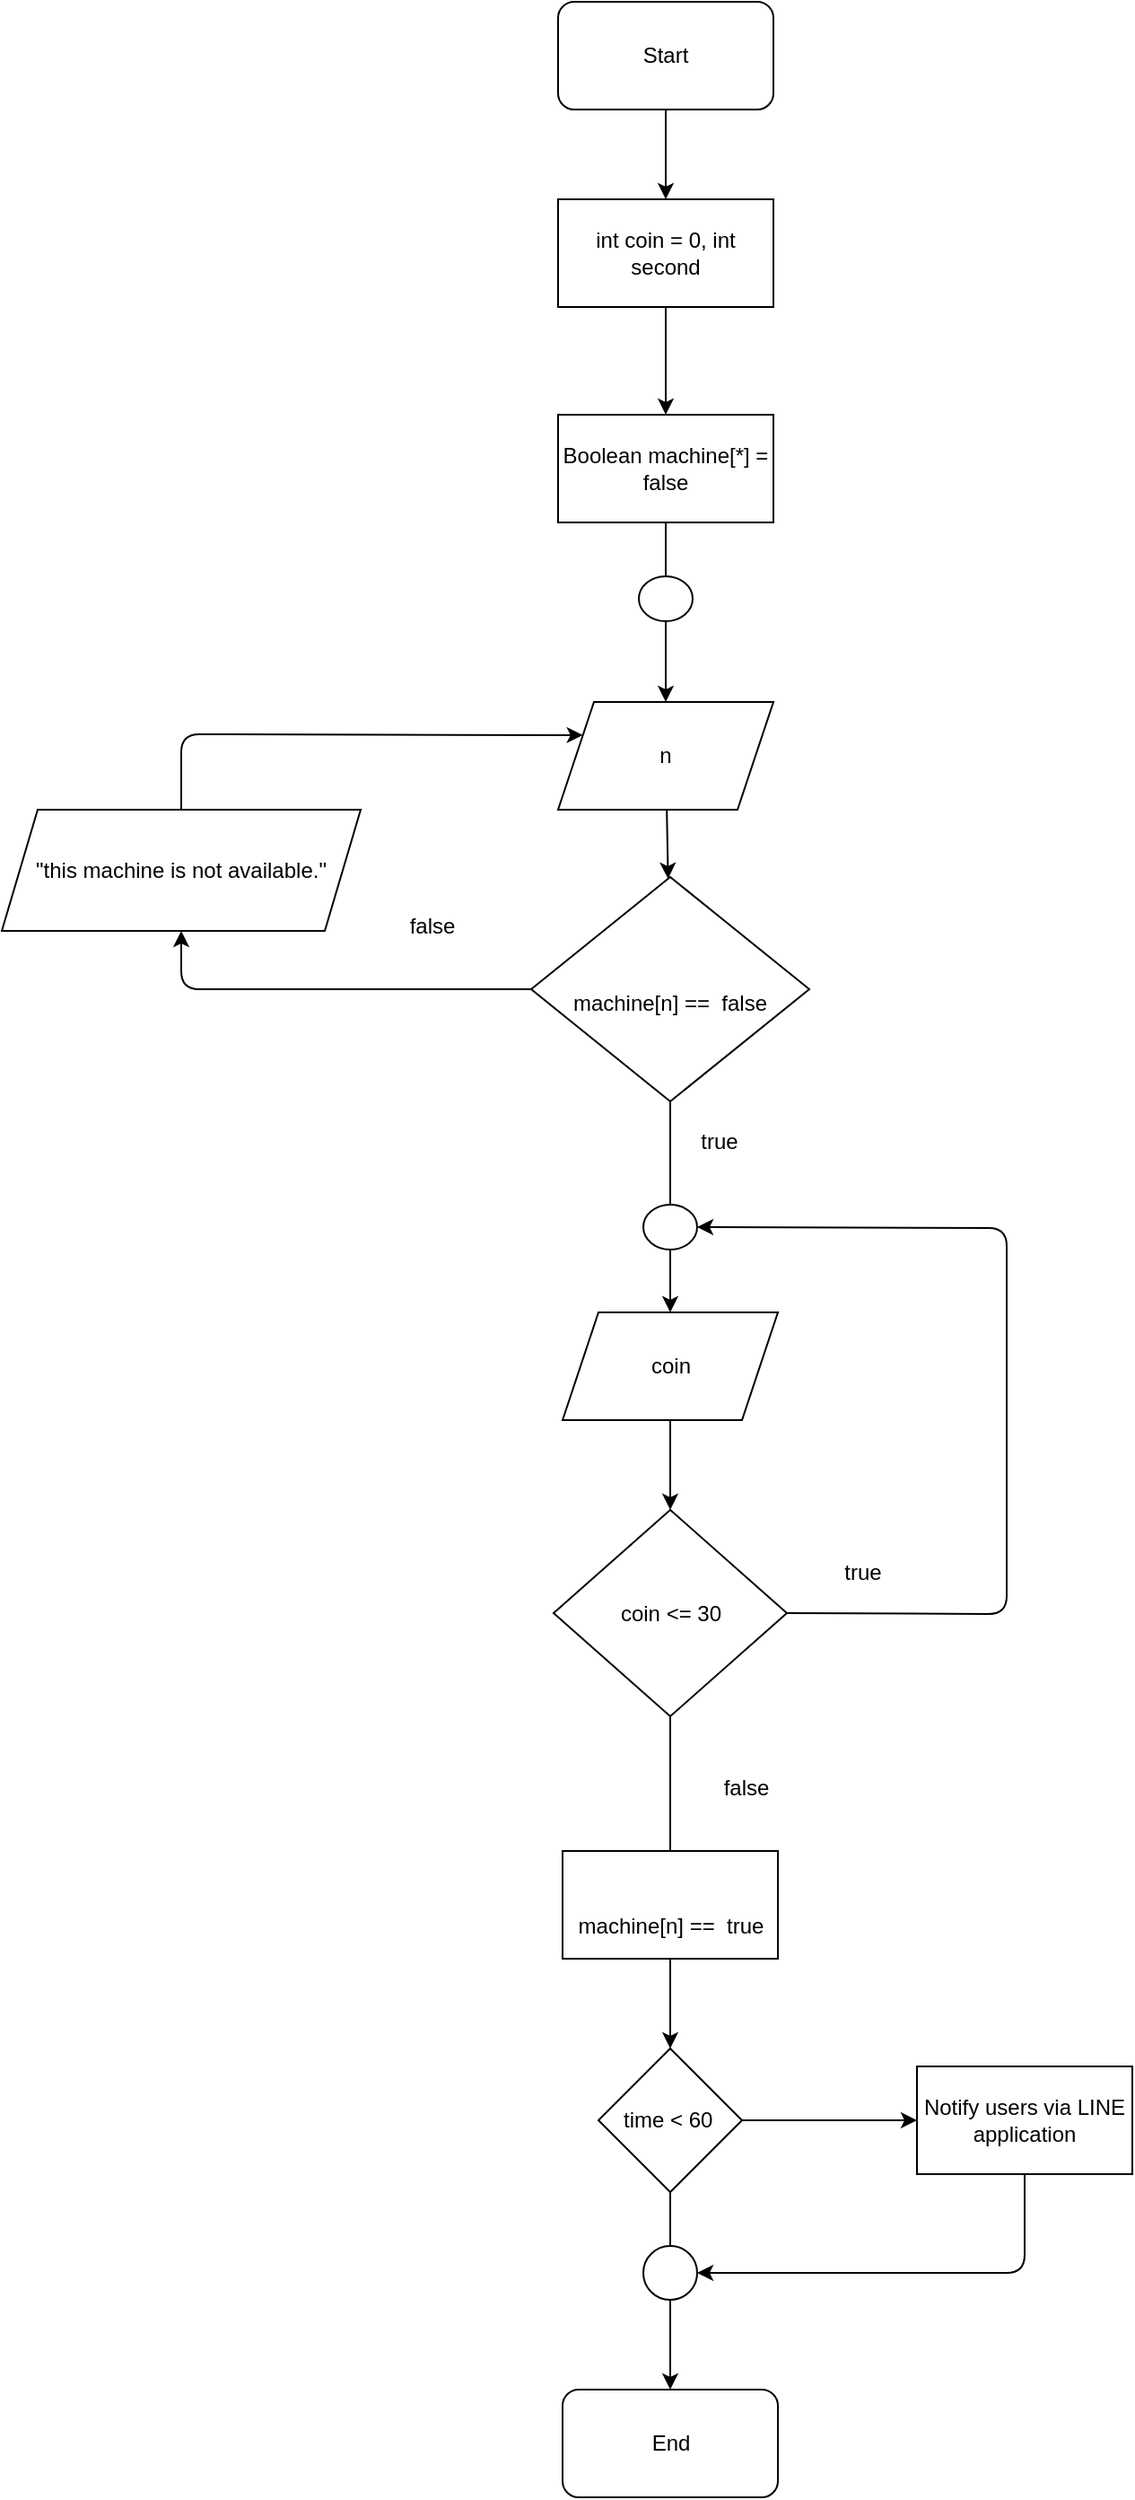 <mxfile>
    <diagram id="IpMvVoxfnFMBewCTJr1X" name="Page-1">
        <mxGraphModel dx="1082" dy="784" grid="1" gridSize="10" guides="1" tooltips="1" connect="1" arrows="1" fold="1" page="1" pageScale="1" pageWidth="850" pageHeight="1100" math="0" shadow="0">
            <root>
                <mxCell id="0"/>
                <mxCell id="1" parent="0"/>
                <mxCell id="6" value="" style="edgeStyle=none;html=1;" edge="1" parent="1" source="2" target="5">
                    <mxGeometry relative="1" as="geometry"/>
                </mxCell>
                <mxCell id="2" value="Start" style="rounded=1;whiteSpace=wrap;html=1;" vertex="1" parent="1">
                    <mxGeometry x="330" y="20" width="120" height="60" as="geometry"/>
                </mxCell>
                <mxCell id="8" value="" style="edgeStyle=none;html=1;" edge="1" parent="1" source="5" target="7">
                    <mxGeometry relative="1" as="geometry"/>
                </mxCell>
                <mxCell id="5" value="int coin = 0, int second&lt;div style=&quot;display:none&quot; id=&quot;SDCloudData&quot;&gt;&lt;/div&gt;" style="rounded=0;whiteSpace=wrap;html=1;" vertex="1" parent="1">
                    <mxGeometry x="330" y="130" width="120" height="60" as="geometry"/>
                </mxCell>
                <mxCell id="10" value="" style="edgeStyle=none;html=1;startArrow=none;" edge="1" parent="1" source="22" target="9">
                    <mxGeometry relative="1" as="geometry"/>
                </mxCell>
                <mxCell id="7" value="Boolean machine[*] = false&lt;div style=&quot;display:none&quot; id=&quot;SDCloudData&quot;&gt;&lt;/div&gt;" style="whiteSpace=wrap;html=1;rounded=0;" vertex="1" parent="1">
                    <mxGeometry x="330" y="250" width="120" height="60" as="geometry"/>
                </mxCell>
                <mxCell id="12" value="" style="edgeStyle=none;html=1;" edge="1" parent="1" source="9" target="11">
                    <mxGeometry relative="1" as="geometry"/>
                </mxCell>
                <mxCell id="9" value="n" style="shape=parallelogram;perimeter=parallelogramPerimeter;whiteSpace=wrap;html=1;fixedSize=1;rounded=0;" vertex="1" parent="1">
                    <mxGeometry x="330" y="410" width="120" height="60" as="geometry"/>
                </mxCell>
                <mxCell id="19" value="" style="edgeStyle=none;html=1;startArrow=none;" edge="1" parent="1" source="31" target="18">
                    <mxGeometry relative="1" as="geometry"/>
                </mxCell>
                <mxCell id="44" style="edgeStyle=none;html=1;entryX=0.5;entryY=1;entryDx=0;entryDy=0;" edge="1" parent="1" source="11" target="43">
                    <mxGeometry relative="1" as="geometry">
                        <Array as="points">
                            <mxPoint x="120" y="570"/>
                        </Array>
                    </mxGeometry>
                </mxCell>
                <mxCell id="11" value="&lt;br&gt;machine[n] ==&amp;nbsp; false" style="rhombus;whiteSpace=wrap;html=1;rounded=0;" vertex="1" parent="1">
                    <mxGeometry x="315" y="507.5" width="155" height="125" as="geometry"/>
                </mxCell>
                <mxCell id="16" value="true" style="text;html=1;strokeColor=none;fillColor=none;align=center;verticalAlign=middle;whiteSpace=wrap;rounded=0;" vertex="1" parent="1">
                    <mxGeometry x="390" y="640" width="60" height="30" as="geometry"/>
                </mxCell>
                <mxCell id="21" value="" style="edgeStyle=none;html=1;" edge="1" parent="1" source="18" target="20">
                    <mxGeometry relative="1" as="geometry"/>
                </mxCell>
                <mxCell id="18" value="coin" style="shape=parallelogram;perimeter=parallelogramPerimeter;whiteSpace=wrap;html=1;fixedSize=1;rounded=0;" vertex="1" parent="1">
                    <mxGeometry x="332.5" y="750" width="120" height="60" as="geometry"/>
                </mxCell>
                <mxCell id="28" style="edgeStyle=none;html=1;exitX=1;exitY=0.5;exitDx=0;exitDy=0;entryX=1;entryY=0.5;entryDx=0;entryDy=0;" edge="1" parent="1" source="20" target="31">
                    <mxGeometry relative="1" as="geometry">
                        <mxPoint x="430" y="660" as="targetPoint"/>
                        <Array as="points">
                            <mxPoint x="580" y="918"/>
                            <mxPoint x="580" y="703"/>
                        </Array>
                    </mxGeometry>
                </mxCell>
                <mxCell id="34" value="" style="edgeStyle=none;html=1;startArrow=none;" edge="1" parent="1" source="52" target="33">
                    <mxGeometry relative="1" as="geometry"/>
                </mxCell>
                <mxCell id="20" value="coin &amp;lt;= 30" style="rhombus;whiteSpace=wrap;html=1;rounded=0;" vertex="1" parent="1">
                    <mxGeometry x="327.5" y="860" width="130" height="115" as="geometry"/>
                </mxCell>
                <mxCell id="23" value="" style="edgeStyle=none;html=1;endArrow=none;" edge="1" parent="1" source="7" target="22">
                    <mxGeometry relative="1" as="geometry">
                        <mxPoint x="390" y="310" as="sourcePoint"/>
                        <mxPoint x="390" y="360" as="targetPoint"/>
                    </mxGeometry>
                </mxCell>
                <mxCell id="22" value="" style="ellipse;whiteSpace=wrap;html=1;rounded=0;" vertex="1" parent="1">
                    <mxGeometry x="375" y="340" width="30" height="25" as="geometry"/>
                </mxCell>
                <mxCell id="26" value="false" style="text;html=1;strokeColor=none;fillColor=none;align=center;verticalAlign=middle;whiteSpace=wrap;rounded=0;" vertex="1" parent="1">
                    <mxGeometry x="230" y="520" width="60" height="30" as="geometry"/>
                </mxCell>
                <mxCell id="29" value="true" style="text;html=1;strokeColor=none;fillColor=none;align=center;verticalAlign=middle;whiteSpace=wrap;rounded=0;" vertex="1" parent="1">
                    <mxGeometry x="470" y="880" width="60" height="30" as="geometry"/>
                </mxCell>
                <mxCell id="32" value="" style="edgeStyle=none;html=1;endArrow=none;" edge="1" parent="1" source="11" target="31">
                    <mxGeometry relative="1" as="geometry">
                        <mxPoint x="391.536" y="631.722" as="sourcePoint"/>
                        <mxPoint x="390.469" y="700" as="targetPoint"/>
                    </mxGeometry>
                </mxCell>
                <mxCell id="31" value="" style="ellipse;whiteSpace=wrap;html=1;rounded=0;" vertex="1" parent="1">
                    <mxGeometry x="377.5" y="690" width="30" height="25" as="geometry"/>
                </mxCell>
                <mxCell id="37" value="" style="edgeStyle=none;html=1;entryX=0.5;entryY=0;entryDx=0;entryDy=0;startArrow=none;" edge="1" parent="1" source="48" target="38">
                    <mxGeometry relative="1" as="geometry">
                        <mxPoint x="392.5" y="1340" as="targetPoint"/>
                    </mxGeometry>
                </mxCell>
                <mxCell id="47" value="" style="edgeStyle=none;html=1;" edge="1" parent="1" source="33" target="46">
                    <mxGeometry relative="1" as="geometry"/>
                </mxCell>
                <mxCell id="33" value="time &amp;lt; 60&amp;nbsp;" style="rhombus;whiteSpace=wrap;html=1;rounded=0;" vertex="1" parent="1">
                    <mxGeometry x="352.5" y="1160" width="80" height="80" as="geometry"/>
                </mxCell>
                <mxCell id="35" value="false" style="text;html=1;strokeColor=none;fillColor=none;align=center;verticalAlign=middle;whiteSpace=wrap;rounded=0;" vertex="1" parent="1">
                    <mxGeometry x="405" y="1000" width="60" height="30" as="geometry"/>
                </mxCell>
                <mxCell id="38" value="End" style="rounded=1;whiteSpace=wrap;html=1;" vertex="1" parent="1">
                    <mxGeometry x="332.5" y="1350" width="120" height="60" as="geometry"/>
                </mxCell>
                <mxCell id="45" style="edgeStyle=none;html=1;entryX=0;entryY=0.25;entryDx=0;entryDy=0;exitX=0.5;exitY=0;exitDx=0;exitDy=0;" edge="1" parent="1" source="43" target="9">
                    <mxGeometry relative="1" as="geometry">
                        <Array as="points">
                            <mxPoint x="120" y="428"/>
                        </Array>
                    </mxGeometry>
                </mxCell>
                <mxCell id="43" value="&quot;this machine is not available.&quot;" style="shape=parallelogram;perimeter=parallelogramPerimeter;whiteSpace=wrap;html=1;fixedSize=1;" vertex="1" parent="1">
                    <mxGeometry x="20" y="470" width="200" height="67.5" as="geometry"/>
                </mxCell>
                <mxCell id="50" style="edgeStyle=none;html=1;entryX=1;entryY=0.5;entryDx=0;entryDy=0;fontSize=16;" edge="1" parent="1" source="46" target="48">
                    <mxGeometry relative="1" as="geometry">
                        <Array as="points">
                            <mxPoint x="590" y="1285"/>
                        </Array>
                    </mxGeometry>
                </mxCell>
                <mxCell id="46" value="Notify users via LINE application" style="whiteSpace=wrap;html=1;rounded=0;" vertex="1" parent="1">
                    <mxGeometry x="530" y="1170" width="120" height="60" as="geometry"/>
                </mxCell>
                <mxCell id="49" value="" style="edgeStyle=none;html=1;entryX=0.5;entryY=0;entryDx=0;entryDy=0;endArrow=none;" edge="1" parent="1" source="33" target="48">
                    <mxGeometry relative="1" as="geometry">
                        <mxPoint x="392.5" y="1240" as="sourcePoint"/>
                        <mxPoint x="392.5" y="1310" as="targetPoint"/>
                    </mxGeometry>
                </mxCell>
                <mxCell id="48" value="" style="ellipse;whiteSpace=wrap;html=1;aspect=fixed;" vertex="1" parent="1">
                    <mxGeometry x="377.5" y="1270" width="30" height="30" as="geometry"/>
                </mxCell>
                <mxCell id="54" value="" style="edgeStyle=none;html=1;endArrow=none;" edge="1" parent="1" source="20" target="52">
                    <mxGeometry relative="1" as="geometry">
                        <mxPoint x="392.5" y="975" as="sourcePoint"/>
                        <mxPoint x="392.5" y="1100" as="targetPoint"/>
                    </mxGeometry>
                </mxCell>
                <mxCell id="52" value="&lt;br style=&quot;font-size: 12px;&quot;&gt;&lt;span style=&quot;font-size: 12px;&quot;&gt;machine[n] ==&amp;nbsp; true&lt;/span&gt;" style="rounded=0;whiteSpace=wrap;html=1;fontSize=16;" vertex="1" parent="1">
                    <mxGeometry x="332.5" y="1050" width="120" height="60" as="geometry"/>
                </mxCell>
            </root>
        </mxGraphModel>
    </diagram>
</mxfile>